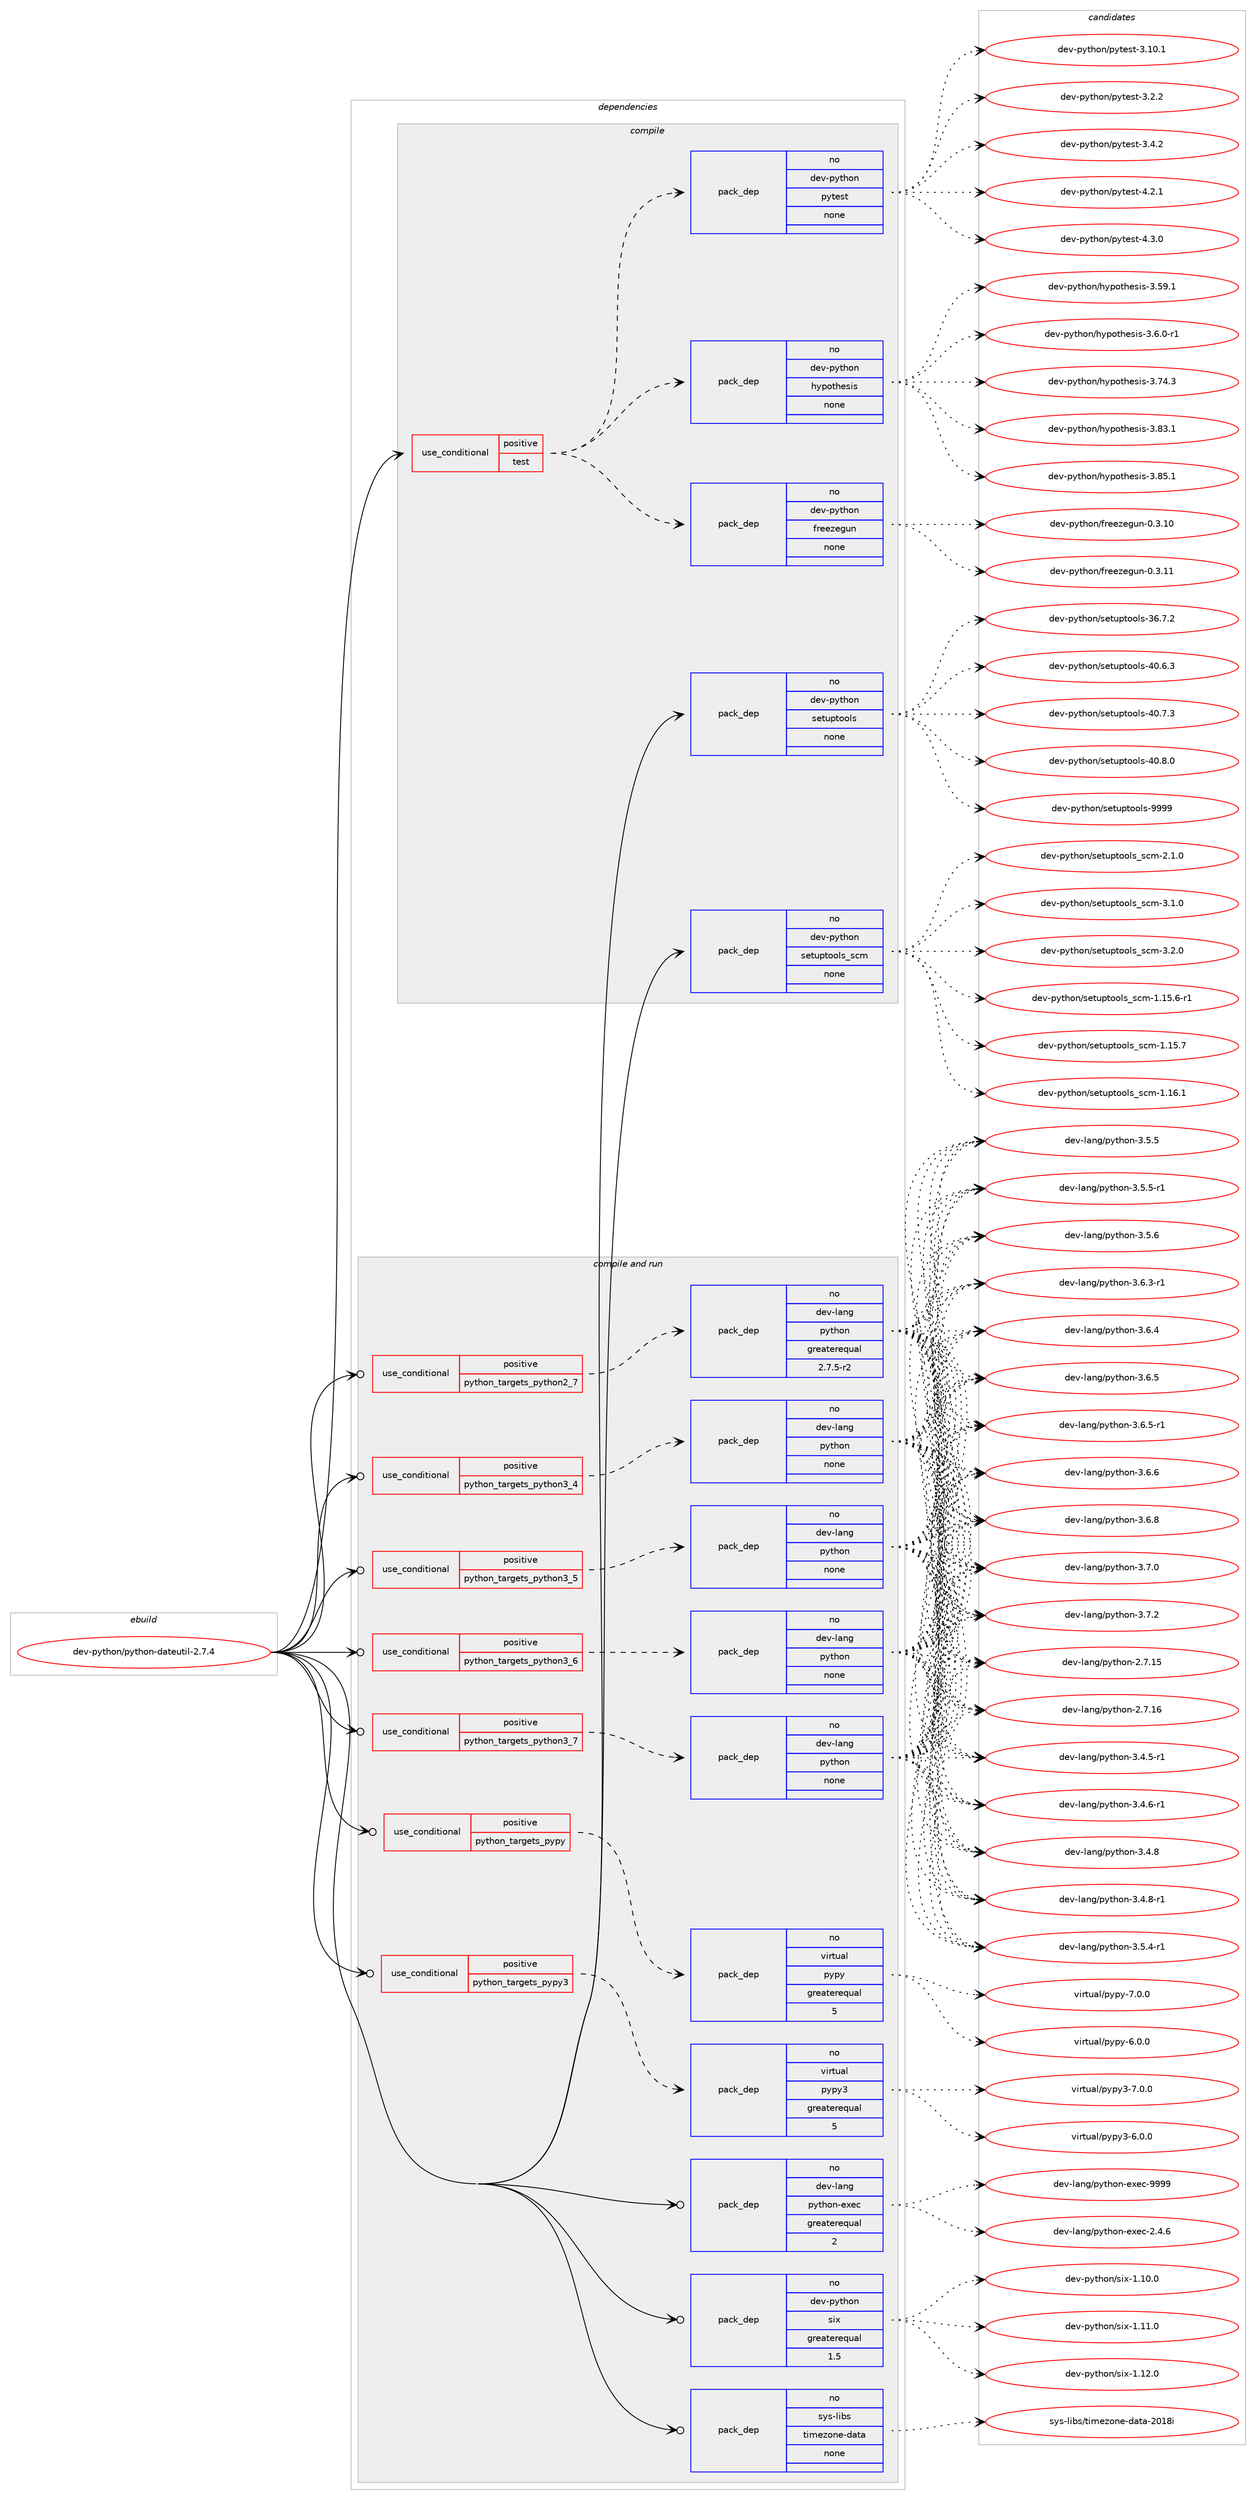 digraph prolog {

# *************
# Graph options
# *************

newrank=true;
concentrate=true;
compound=true;
graph [rankdir=LR,fontname=Helvetica,fontsize=10,ranksep=1.5];#, ranksep=2.5, nodesep=0.2];
edge  [arrowhead=vee];
node  [fontname=Helvetica,fontsize=10];

# **********
# The ebuild
# **********

subgraph cluster_leftcol {
color=gray;
rank=same;
label=<<i>ebuild</i>>;
id [label="dev-python/python-dateutil-2.7.4", color=red, width=4, href="../dev-python/python-dateutil-2.7.4.svg"];
}

# ****************
# The dependencies
# ****************

subgraph cluster_midcol {
color=gray;
label=<<i>dependencies</i>>;
subgraph cluster_compile {
fillcolor="#eeeeee";
style=filled;
label=<<i>compile</i>>;
subgraph cond382515 {
dependency1434517 [label=<<TABLE BORDER="0" CELLBORDER="1" CELLSPACING="0" CELLPADDING="4"><TR><TD ROWSPAN="3" CELLPADDING="10">use_conditional</TD></TR><TR><TD>positive</TD></TR><TR><TD>test</TD></TR></TABLE>>, shape=none, color=red];
subgraph pack1028649 {
dependency1434518 [label=<<TABLE BORDER="0" CELLBORDER="1" CELLSPACING="0" CELLPADDING="4" WIDTH="220"><TR><TD ROWSPAN="6" CELLPADDING="30">pack_dep</TD></TR><TR><TD WIDTH="110">no</TD></TR><TR><TD>dev-python</TD></TR><TR><TD>pytest</TD></TR><TR><TD>none</TD></TR><TR><TD></TD></TR></TABLE>>, shape=none, color=blue];
}
dependency1434517:e -> dependency1434518:w [weight=20,style="dashed",arrowhead="vee"];
subgraph pack1028650 {
dependency1434519 [label=<<TABLE BORDER="0" CELLBORDER="1" CELLSPACING="0" CELLPADDING="4" WIDTH="220"><TR><TD ROWSPAN="6" CELLPADDING="30">pack_dep</TD></TR><TR><TD WIDTH="110">no</TD></TR><TR><TD>dev-python</TD></TR><TR><TD>freezegun</TD></TR><TR><TD>none</TD></TR><TR><TD></TD></TR></TABLE>>, shape=none, color=blue];
}
dependency1434517:e -> dependency1434519:w [weight=20,style="dashed",arrowhead="vee"];
subgraph pack1028651 {
dependency1434520 [label=<<TABLE BORDER="0" CELLBORDER="1" CELLSPACING="0" CELLPADDING="4" WIDTH="220"><TR><TD ROWSPAN="6" CELLPADDING="30">pack_dep</TD></TR><TR><TD WIDTH="110">no</TD></TR><TR><TD>dev-python</TD></TR><TR><TD>hypothesis</TD></TR><TR><TD>none</TD></TR><TR><TD></TD></TR></TABLE>>, shape=none, color=blue];
}
dependency1434517:e -> dependency1434520:w [weight=20,style="dashed",arrowhead="vee"];
}
id:e -> dependency1434517:w [weight=20,style="solid",arrowhead="vee"];
subgraph pack1028652 {
dependency1434521 [label=<<TABLE BORDER="0" CELLBORDER="1" CELLSPACING="0" CELLPADDING="4" WIDTH="220"><TR><TD ROWSPAN="6" CELLPADDING="30">pack_dep</TD></TR><TR><TD WIDTH="110">no</TD></TR><TR><TD>dev-python</TD></TR><TR><TD>setuptools</TD></TR><TR><TD>none</TD></TR><TR><TD></TD></TR></TABLE>>, shape=none, color=blue];
}
id:e -> dependency1434521:w [weight=20,style="solid",arrowhead="vee"];
subgraph pack1028653 {
dependency1434522 [label=<<TABLE BORDER="0" CELLBORDER="1" CELLSPACING="0" CELLPADDING="4" WIDTH="220"><TR><TD ROWSPAN="6" CELLPADDING="30">pack_dep</TD></TR><TR><TD WIDTH="110">no</TD></TR><TR><TD>dev-python</TD></TR><TR><TD>setuptools_scm</TD></TR><TR><TD>none</TD></TR><TR><TD></TD></TR></TABLE>>, shape=none, color=blue];
}
id:e -> dependency1434522:w [weight=20,style="solid",arrowhead="vee"];
}
subgraph cluster_compileandrun {
fillcolor="#eeeeee";
style=filled;
label=<<i>compile and run</i>>;
subgraph cond382516 {
dependency1434523 [label=<<TABLE BORDER="0" CELLBORDER="1" CELLSPACING="0" CELLPADDING="4"><TR><TD ROWSPAN="3" CELLPADDING="10">use_conditional</TD></TR><TR><TD>positive</TD></TR><TR><TD>python_targets_pypy</TD></TR></TABLE>>, shape=none, color=red];
subgraph pack1028654 {
dependency1434524 [label=<<TABLE BORDER="0" CELLBORDER="1" CELLSPACING="0" CELLPADDING="4" WIDTH="220"><TR><TD ROWSPAN="6" CELLPADDING="30">pack_dep</TD></TR><TR><TD WIDTH="110">no</TD></TR><TR><TD>virtual</TD></TR><TR><TD>pypy</TD></TR><TR><TD>greaterequal</TD></TR><TR><TD>5</TD></TR></TABLE>>, shape=none, color=blue];
}
dependency1434523:e -> dependency1434524:w [weight=20,style="dashed",arrowhead="vee"];
}
id:e -> dependency1434523:w [weight=20,style="solid",arrowhead="odotvee"];
subgraph cond382517 {
dependency1434525 [label=<<TABLE BORDER="0" CELLBORDER="1" CELLSPACING="0" CELLPADDING="4"><TR><TD ROWSPAN="3" CELLPADDING="10">use_conditional</TD></TR><TR><TD>positive</TD></TR><TR><TD>python_targets_pypy3</TD></TR></TABLE>>, shape=none, color=red];
subgraph pack1028655 {
dependency1434526 [label=<<TABLE BORDER="0" CELLBORDER="1" CELLSPACING="0" CELLPADDING="4" WIDTH="220"><TR><TD ROWSPAN="6" CELLPADDING="30">pack_dep</TD></TR><TR><TD WIDTH="110">no</TD></TR><TR><TD>virtual</TD></TR><TR><TD>pypy3</TD></TR><TR><TD>greaterequal</TD></TR><TR><TD>5</TD></TR></TABLE>>, shape=none, color=blue];
}
dependency1434525:e -> dependency1434526:w [weight=20,style="dashed",arrowhead="vee"];
}
id:e -> dependency1434525:w [weight=20,style="solid",arrowhead="odotvee"];
subgraph cond382518 {
dependency1434527 [label=<<TABLE BORDER="0" CELLBORDER="1" CELLSPACING="0" CELLPADDING="4"><TR><TD ROWSPAN="3" CELLPADDING="10">use_conditional</TD></TR><TR><TD>positive</TD></TR><TR><TD>python_targets_python2_7</TD></TR></TABLE>>, shape=none, color=red];
subgraph pack1028656 {
dependency1434528 [label=<<TABLE BORDER="0" CELLBORDER="1" CELLSPACING="0" CELLPADDING="4" WIDTH="220"><TR><TD ROWSPAN="6" CELLPADDING="30">pack_dep</TD></TR><TR><TD WIDTH="110">no</TD></TR><TR><TD>dev-lang</TD></TR><TR><TD>python</TD></TR><TR><TD>greaterequal</TD></TR><TR><TD>2.7.5-r2</TD></TR></TABLE>>, shape=none, color=blue];
}
dependency1434527:e -> dependency1434528:w [weight=20,style="dashed",arrowhead="vee"];
}
id:e -> dependency1434527:w [weight=20,style="solid",arrowhead="odotvee"];
subgraph cond382519 {
dependency1434529 [label=<<TABLE BORDER="0" CELLBORDER="1" CELLSPACING="0" CELLPADDING="4"><TR><TD ROWSPAN="3" CELLPADDING="10">use_conditional</TD></TR><TR><TD>positive</TD></TR><TR><TD>python_targets_python3_4</TD></TR></TABLE>>, shape=none, color=red];
subgraph pack1028657 {
dependency1434530 [label=<<TABLE BORDER="0" CELLBORDER="1" CELLSPACING="0" CELLPADDING="4" WIDTH="220"><TR><TD ROWSPAN="6" CELLPADDING="30">pack_dep</TD></TR><TR><TD WIDTH="110">no</TD></TR><TR><TD>dev-lang</TD></TR><TR><TD>python</TD></TR><TR><TD>none</TD></TR><TR><TD></TD></TR></TABLE>>, shape=none, color=blue];
}
dependency1434529:e -> dependency1434530:w [weight=20,style="dashed",arrowhead="vee"];
}
id:e -> dependency1434529:w [weight=20,style="solid",arrowhead="odotvee"];
subgraph cond382520 {
dependency1434531 [label=<<TABLE BORDER="0" CELLBORDER="1" CELLSPACING="0" CELLPADDING="4"><TR><TD ROWSPAN="3" CELLPADDING="10">use_conditional</TD></TR><TR><TD>positive</TD></TR><TR><TD>python_targets_python3_5</TD></TR></TABLE>>, shape=none, color=red];
subgraph pack1028658 {
dependency1434532 [label=<<TABLE BORDER="0" CELLBORDER="1" CELLSPACING="0" CELLPADDING="4" WIDTH="220"><TR><TD ROWSPAN="6" CELLPADDING="30">pack_dep</TD></TR><TR><TD WIDTH="110">no</TD></TR><TR><TD>dev-lang</TD></TR><TR><TD>python</TD></TR><TR><TD>none</TD></TR><TR><TD></TD></TR></TABLE>>, shape=none, color=blue];
}
dependency1434531:e -> dependency1434532:w [weight=20,style="dashed",arrowhead="vee"];
}
id:e -> dependency1434531:w [weight=20,style="solid",arrowhead="odotvee"];
subgraph cond382521 {
dependency1434533 [label=<<TABLE BORDER="0" CELLBORDER="1" CELLSPACING="0" CELLPADDING="4"><TR><TD ROWSPAN="3" CELLPADDING="10">use_conditional</TD></TR><TR><TD>positive</TD></TR><TR><TD>python_targets_python3_6</TD></TR></TABLE>>, shape=none, color=red];
subgraph pack1028659 {
dependency1434534 [label=<<TABLE BORDER="0" CELLBORDER="1" CELLSPACING="0" CELLPADDING="4" WIDTH="220"><TR><TD ROWSPAN="6" CELLPADDING="30">pack_dep</TD></TR><TR><TD WIDTH="110">no</TD></TR><TR><TD>dev-lang</TD></TR><TR><TD>python</TD></TR><TR><TD>none</TD></TR><TR><TD></TD></TR></TABLE>>, shape=none, color=blue];
}
dependency1434533:e -> dependency1434534:w [weight=20,style="dashed",arrowhead="vee"];
}
id:e -> dependency1434533:w [weight=20,style="solid",arrowhead="odotvee"];
subgraph cond382522 {
dependency1434535 [label=<<TABLE BORDER="0" CELLBORDER="1" CELLSPACING="0" CELLPADDING="4"><TR><TD ROWSPAN="3" CELLPADDING="10">use_conditional</TD></TR><TR><TD>positive</TD></TR><TR><TD>python_targets_python3_7</TD></TR></TABLE>>, shape=none, color=red];
subgraph pack1028660 {
dependency1434536 [label=<<TABLE BORDER="0" CELLBORDER="1" CELLSPACING="0" CELLPADDING="4" WIDTH="220"><TR><TD ROWSPAN="6" CELLPADDING="30">pack_dep</TD></TR><TR><TD WIDTH="110">no</TD></TR><TR><TD>dev-lang</TD></TR><TR><TD>python</TD></TR><TR><TD>none</TD></TR><TR><TD></TD></TR></TABLE>>, shape=none, color=blue];
}
dependency1434535:e -> dependency1434536:w [weight=20,style="dashed",arrowhead="vee"];
}
id:e -> dependency1434535:w [weight=20,style="solid",arrowhead="odotvee"];
subgraph pack1028661 {
dependency1434537 [label=<<TABLE BORDER="0" CELLBORDER="1" CELLSPACING="0" CELLPADDING="4" WIDTH="220"><TR><TD ROWSPAN="6" CELLPADDING="30">pack_dep</TD></TR><TR><TD WIDTH="110">no</TD></TR><TR><TD>dev-lang</TD></TR><TR><TD>python-exec</TD></TR><TR><TD>greaterequal</TD></TR><TR><TD>2</TD></TR></TABLE>>, shape=none, color=blue];
}
id:e -> dependency1434537:w [weight=20,style="solid",arrowhead="odotvee"];
subgraph pack1028662 {
dependency1434538 [label=<<TABLE BORDER="0" CELLBORDER="1" CELLSPACING="0" CELLPADDING="4" WIDTH="220"><TR><TD ROWSPAN="6" CELLPADDING="30">pack_dep</TD></TR><TR><TD WIDTH="110">no</TD></TR><TR><TD>dev-python</TD></TR><TR><TD>six</TD></TR><TR><TD>greaterequal</TD></TR><TR><TD>1.5</TD></TR></TABLE>>, shape=none, color=blue];
}
id:e -> dependency1434538:w [weight=20,style="solid",arrowhead="odotvee"];
subgraph pack1028663 {
dependency1434539 [label=<<TABLE BORDER="0" CELLBORDER="1" CELLSPACING="0" CELLPADDING="4" WIDTH="220"><TR><TD ROWSPAN="6" CELLPADDING="30">pack_dep</TD></TR><TR><TD WIDTH="110">no</TD></TR><TR><TD>sys-libs</TD></TR><TR><TD>timezone-data</TD></TR><TR><TD>none</TD></TR><TR><TD></TD></TR></TABLE>>, shape=none, color=blue];
}
id:e -> dependency1434539:w [weight=20,style="solid",arrowhead="odotvee"];
}
subgraph cluster_run {
fillcolor="#eeeeee";
style=filled;
label=<<i>run</i>>;
}
}

# **************
# The candidates
# **************

subgraph cluster_choices {
rank=same;
color=gray;
label=<<i>candidates</i>>;

subgraph choice1028649 {
color=black;
nodesep=1;
choice100101118451121211161041111104711212111610111511645514649484649 [label="dev-python/pytest-3.10.1", color=red, width=4,href="../dev-python/pytest-3.10.1.svg"];
choice1001011184511212111610411111047112121116101115116455146504650 [label="dev-python/pytest-3.2.2", color=red, width=4,href="../dev-python/pytest-3.2.2.svg"];
choice1001011184511212111610411111047112121116101115116455146524650 [label="dev-python/pytest-3.4.2", color=red, width=4,href="../dev-python/pytest-3.4.2.svg"];
choice1001011184511212111610411111047112121116101115116455246504649 [label="dev-python/pytest-4.2.1", color=red, width=4,href="../dev-python/pytest-4.2.1.svg"];
choice1001011184511212111610411111047112121116101115116455246514648 [label="dev-python/pytest-4.3.0", color=red, width=4,href="../dev-python/pytest-4.3.0.svg"];
dependency1434518:e -> choice100101118451121211161041111104711212111610111511645514649484649:w [style=dotted,weight="100"];
dependency1434518:e -> choice1001011184511212111610411111047112121116101115116455146504650:w [style=dotted,weight="100"];
dependency1434518:e -> choice1001011184511212111610411111047112121116101115116455146524650:w [style=dotted,weight="100"];
dependency1434518:e -> choice1001011184511212111610411111047112121116101115116455246504649:w [style=dotted,weight="100"];
dependency1434518:e -> choice1001011184511212111610411111047112121116101115116455246514648:w [style=dotted,weight="100"];
}
subgraph choice1028650 {
color=black;
nodesep=1;
choice100101118451121211161041111104710211410110112210110311711045484651464948 [label="dev-python/freezegun-0.3.10", color=red, width=4,href="../dev-python/freezegun-0.3.10.svg"];
choice100101118451121211161041111104710211410110112210110311711045484651464949 [label="dev-python/freezegun-0.3.11", color=red, width=4,href="../dev-python/freezegun-0.3.11.svg"];
dependency1434519:e -> choice100101118451121211161041111104710211410110112210110311711045484651464948:w [style=dotted,weight="100"];
dependency1434519:e -> choice100101118451121211161041111104710211410110112210110311711045484651464949:w [style=dotted,weight="100"];
}
subgraph choice1028651 {
color=black;
nodesep=1;
choice100101118451121211161041111104710412111211111610410111510511545514653574649 [label="dev-python/hypothesis-3.59.1", color=red, width=4,href="../dev-python/hypothesis-3.59.1.svg"];
choice10010111845112121116104111110471041211121111161041011151051154551465446484511449 [label="dev-python/hypothesis-3.6.0-r1", color=red, width=4,href="../dev-python/hypothesis-3.6.0-r1.svg"];
choice100101118451121211161041111104710412111211111610410111510511545514655524651 [label="dev-python/hypothesis-3.74.3", color=red, width=4,href="../dev-python/hypothesis-3.74.3.svg"];
choice100101118451121211161041111104710412111211111610410111510511545514656514649 [label="dev-python/hypothesis-3.83.1", color=red, width=4,href="../dev-python/hypothesis-3.83.1.svg"];
choice100101118451121211161041111104710412111211111610410111510511545514656534649 [label="dev-python/hypothesis-3.85.1", color=red, width=4,href="../dev-python/hypothesis-3.85.1.svg"];
dependency1434520:e -> choice100101118451121211161041111104710412111211111610410111510511545514653574649:w [style=dotted,weight="100"];
dependency1434520:e -> choice10010111845112121116104111110471041211121111161041011151051154551465446484511449:w [style=dotted,weight="100"];
dependency1434520:e -> choice100101118451121211161041111104710412111211111610410111510511545514655524651:w [style=dotted,weight="100"];
dependency1434520:e -> choice100101118451121211161041111104710412111211111610410111510511545514656514649:w [style=dotted,weight="100"];
dependency1434520:e -> choice100101118451121211161041111104710412111211111610410111510511545514656534649:w [style=dotted,weight="100"];
}
subgraph choice1028652 {
color=black;
nodesep=1;
choice100101118451121211161041111104711510111611711211611111110811545515446554650 [label="dev-python/setuptools-36.7.2", color=red, width=4,href="../dev-python/setuptools-36.7.2.svg"];
choice100101118451121211161041111104711510111611711211611111110811545524846544651 [label="dev-python/setuptools-40.6.3", color=red, width=4,href="../dev-python/setuptools-40.6.3.svg"];
choice100101118451121211161041111104711510111611711211611111110811545524846554651 [label="dev-python/setuptools-40.7.3", color=red, width=4,href="../dev-python/setuptools-40.7.3.svg"];
choice100101118451121211161041111104711510111611711211611111110811545524846564648 [label="dev-python/setuptools-40.8.0", color=red, width=4,href="../dev-python/setuptools-40.8.0.svg"];
choice10010111845112121116104111110471151011161171121161111111081154557575757 [label="dev-python/setuptools-9999", color=red, width=4,href="../dev-python/setuptools-9999.svg"];
dependency1434521:e -> choice100101118451121211161041111104711510111611711211611111110811545515446554650:w [style=dotted,weight="100"];
dependency1434521:e -> choice100101118451121211161041111104711510111611711211611111110811545524846544651:w [style=dotted,weight="100"];
dependency1434521:e -> choice100101118451121211161041111104711510111611711211611111110811545524846554651:w [style=dotted,weight="100"];
dependency1434521:e -> choice100101118451121211161041111104711510111611711211611111110811545524846564648:w [style=dotted,weight="100"];
dependency1434521:e -> choice10010111845112121116104111110471151011161171121161111111081154557575757:w [style=dotted,weight="100"];
}
subgraph choice1028653 {
color=black;
nodesep=1;
choice10010111845112121116104111110471151011161171121161111111081159511599109454946495346544511449 [label="dev-python/setuptools_scm-1.15.6-r1", color=red, width=4,href="../dev-python/setuptools_scm-1.15.6-r1.svg"];
choice1001011184511212111610411111047115101116117112116111111108115951159910945494649534655 [label="dev-python/setuptools_scm-1.15.7", color=red, width=4,href="../dev-python/setuptools_scm-1.15.7.svg"];
choice1001011184511212111610411111047115101116117112116111111108115951159910945494649544649 [label="dev-python/setuptools_scm-1.16.1", color=red, width=4,href="../dev-python/setuptools_scm-1.16.1.svg"];
choice10010111845112121116104111110471151011161171121161111111081159511599109455046494648 [label="dev-python/setuptools_scm-2.1.0", color=red, width=4,href="../dev-python/setuptools_scm-2.1.0.svg"];
choice10010111845112121116104111110471151011161171121161111111081159511599109455146494648 [label="dev-python/setuptools_scm-3.1.0", color=red, width=4,href="../dev-python/setuptools_scm-3.1.0.svg"];
choice10010111845112121116104111110471151011161171121161111111081159511599109455146504648 [label="dev-python/setuptools_scm-3.2.0", color=red, width=4,href="../dev-python/setuptools_scm-3.2.0.svg"];
dependency1434522:e -> choice10010111845112121116104111110471151011161171121161111111081159511599109454946495346544511449:w [style=dotted,weight="100"];
dependency1434522:e -> choice1001011184511212111610411111047115101116117112116111111108115951159910945494649534655:w [style=dotted,weight="100"];
dependency1434522:e -> choice1001011184511212111610411111047115101116117112116111111108115951159910945494649544649:w [style=dotted,weight="100"];
dependency1434522:e -> choice10010111845112121116104111110471151011161171121161111111081159511599109455046494648:w [style=dotted,weight="100"];
dependency1434522:e -> choice10010111845112121116104111110471151011161171121161111111081159511599109455146494648:w [style=dotted,weight="100"];
dependency1434522:e -> choice10010111845112121116104111110471151011161171121161111111081159511599109455146504648:w [style=dotted,weight="100"];
}
subgraph choice1028654 {
color=black;
nodesep=1;
choice1181051141161179710847112121112121455446484648 [label="virtual/pypy-6.0.0", color=red, width=4,href="../virtual/pypy-6.0.0.svg"];
choice1181051141161179710847112121112121455546484648 [label="virtual/pypy-7.0.0", color=red, width=4,href="../virtual/pypy-7.0.0.svg"];
dependency1434524:e -> choice1181051141161179710847112121112121455446484648:w [style=dotted,weight="100"];
dependency1434524:e -> choice1181051141161179710847112121112121455546484648:w [style=dotted,weight="100"];
}
subgraph choice1028655 {
color=black;
nodesep=1;
choice118105114116117971084711212111212151455446484648 [label="virtual/pypy3-6.0.0", color=red, width=4,href="../virtual/pypy3-6.0.0.svg"];
choice118105114116117971084711212111212151455546484648 [label="virtual/pypy3-7.0.0", color=red, width=4,href="../virtual/pypy3-7.0.0.svg"];
dependency1434526:e -> choice118105114116117971084711212111212151455446484648:w [style=dotted,weight="100"];
dependency1434526:e -> choice118105114116117971084711212111212151455546484648:w [style=dotted,weight="100"];
}
subgraph choice1028656 {
color=black;
nodesep=1;
choice10010111845108971101034711212111610411111045504655464953 [label="dev-lang/python-2.7.15", color=red, width=4,href="../dev-lang/python-2.7.15.svg"];
choice10010111845108971101034711212111610411111045504655464954 [label="dev-lang/python-2.7.16", color=red, width=4,href="../dev-lang/python-2.7.16.svg"];
choice1001011184510897110103471121211161041111104551465246534511449 [label="dev-lang/python-3.4.5-r1", color=red, width=4,href="../dev-lang/python-3.4.5-r1.svg"];
choice1001011184510897110103471121211161041111104551465246544511449 [label="dev-lang/python-3.4.6-r1", color=red, width=4,href="../dev-lang/python-3.4.6-r1.svg"];
choice100101118451089711010347112121116104111110455146524656 [label="dev-lang/python-3.4.8", color=red, width=4,href="../dev-lang/python-3.4.8.svg"];
choice1001011184510897110103471121211161041111104551465246564511449 [label="dev-lang/python-3.4.8-r1", color=red, width=4,href="../dev-lang/python-3.4.8-r1.svg"];
choice1001011184510897110103471121211161041111104551465346524511449 [label="dev-lang/python-3.5.4-r1", color=red, width=4,href="../dev-lang/python-3.5.4-r1.svg"];
choice100101118451089711010347112121116104111110455146534653 [label="dev-lang/python-3.5.5", color=red, width=4,href="../dev-lang/python-3.5.5.svg"];
choice1001011184510897110103471121211161041111104551465346534511449 [label="dev-lang/python-3.5.5-r1", color=red, width=4,href="../dev-lang/python-3.5.5-r1.svg"];
choice100101118451089711010347112121116104111110455146534654 [label="dev-lang/python-3.5.6", color=red, width=4,href="../dev-lang/python-3.5.6.svg"];
choice1001011184510897110103471121211161041111104551465446514511449 [label="dev-lang/python-3.6.3-r1", color=red, width=4,href="../dev-lang/python-3.6.3-r1.svg"];
choice100101118451089711010347112121116104111110455146544652 [label="dev-lang/python-3.6.4", color=red, width=4,href="../dev-lang/python-3.6.4.svg"];
choice100101118451089711010347112121116104111110455146544653 [label="dev-lang/python-3.6.5", color=red, width=4,href="../dev-lang/python-3.6.5.svg"];
choice1001011184510897110103471121211161041111104551465446534511449 [label="dev-lang/python-3.6.5-r1", color=red, width=4,href="../dev-lang/python-3.6.5-r1.svg"];
choice100101118451089711010347112121116104111110455146544654 [label="dev-lang/python-3.6.6", color=red, width=4,href="../dev-lang/python-3.6.6.svg"];
choice100101118451089711010347112121116104111110455146544656 [label="dev-lang/python-3.6.8", color=red, width=4,href="../dev-lang/python-3.6.8.svg"];
choice100101118451089711010347112121116104111110455146554648 [label="dev-lang/python-3.7.0", color=red, width=4,href="../dev-lang/python-3.7.0.svg"];
choice100101118451089711010347112121116104111110455146554650 [label="dev-lang/python-3.7.2", color=red, width=4,href="../dev-lang/python-3.7.2.svg"];
dependency1434528:e -> choice10010111845108971101034711212111610411111045504655464953:w [style=dotted,weight="100"];
dependency1434528:e -> choice10010111845108971101034711212111610411111045504655464954:w [style=dotted,weight="100"];
dependency1434528:e -> choice1001011184510897110103471121211161041111104551465246534511449:w [style=dotted,weight="100"];
dependency1434528:e -> choice1001011184510897110103471121211161041111104551465246544511449:w [style=dotted,weight="100"];
dependency1434528:e -> choice100101118451089711010347112121116104111110455146524656:w [style=dotted,weight="100"];
dependency1434528:e -> choice1001011184510897110103471121211161041111104551465246564511449:w [style=dotted,weight="100"];
dependency1434528:e -> choice1001011184510897110103471121211161041111104551465346524511449:w [style=dotted,weight="100"];
dependency1434528:e -> choice100101118451089711010347112121116104111110455146534653:w [style=dotted,weight="100"];
dependency1434528:e -> choice1001011184510897110103471121211161041111104551465346534511449:w [style=dotted,weight="100"];
dependency1434528:e -> choice100101118451089711010347112121116104111110455146534654:w [style=dotted,weight="100"];
dependency1434528:e -> choice1001011184510897110103471121211161041111104551465446514511449:w [style=dotted,weight="100"];
dependency1434528:e -> choice100101118451089711010347112121116104111110455146544652:w [style=dotted,weight="100"];
dependency1434528:e -> choice100101118451089711010347112121116104111110455146544653:w [style=dotted,weight="100"];
dependency1434528:e -> choice1001011184510897110103471121211161041111104551465446534511449:w [style=dotted,weight="100"];
dependency1434528:e -> choice100101118451089711010347112121116104111110455146544654:w [style=dotted,weight="100"];
dependency1434528:e -> choice100101118451089711010347112121116104111110455146544656:w [style=dotted,weight="100"];
dependency1434528:e -> choice100101118451089711010347112121116104111110455146554648:w [style=dotted,weight="100"];
dependency1434528:e -> choice100101118451089711010347112121116104111110455146554650:w [style=dotted,weight="100"];
}
subgraph choice1028657 {
color=black;
nodesep=1;
choice10010111845108971101034711212111610411111045504655464953 [label="dev-lang/python-2.7.15", color=red, width=4,href="../dev-lang/python-2.7.15.svg"];
choice10010111845108971101034711212111610411111045504655464954 [label="dev-lang/python-2.7.16", color=red, width=4,href="../dev-lang/python-2.7.16.svg"];
choice1001011184510897110103471121211161041111104551465246534511449 [label="dev-lang/python-3.4.5-r1", color=red, width=4,href="../dev-lang/python-3.4.5-r1.svg"];
choice1001011184510897110103471121211161041111104551465246544511449 [label="dev-lang/python-3.4.6-r1", color=red, width=4,href="../dev-lang/python-3.4.6-r1.svg"];
choice100101118451089711010347112121116104111110455146524656 [label="dev-lang/python-3.4.8", color=red, width=4,href="../dev-lang/python-3.4.8.svg"];
choice1001011184510897110103471121211161041111104551465246564511449 [label="dev-lang/python-3.4.8-r1", color=red, width=4,href="../dev-lang/python-3.4.8-r1.svg"];
choice1001011184510897110103471121211161041111104551465346524511449 [label="dev-lang/python-3.5.4-r1", color=red, width=4,href="../dev-lang/python-3.5.4-r1.svg"];
choice100101118451089711010347112121116104111110455146534653 [label="dev-lang/python-3.5.5", color=red, width=4,href="../dev-lang/python-3.5.5.svg"];
choice1001011184510897110103471121211161041111104551465346534511449 [label="dev-lang/python-3.5.5-r1", color=red, width=4,href="../dev-lang/python-3.5.5-r1.svg"];
choice100101118451089711010347112121116104111110455146534654 [label="dev-lang/python-3.5.6", color=red, width=4,href="../dev-lang/python-3.5.6.svg"];
choice1001011184510897110103471121211161041111104551465446514511449 [label="dev-lang/python-3.6.3-r1", color=red, width=4,href="../dev-lang/python-3.6.3-r1.svg"];
choice100101118451089711010347112121116104111110455146544652 [label="dev-lang/python-3.6.4", color=red, width=4,href="../dev-lang/python-3.6.4.svg"];
choice100101118451089711010347112121116104111110455146544653 [label="dev-lang/python-3.6.5", color=red, width=4,href="../dev-lang/python-3.6.5.svg"];
choice1001011184510897110103471121211161041111104551465446534511449 [label="dev-lang/python-3.6.5-r1", color=red, width=4,href="../dev-lang/python-3.6.5-r1.svg"];
choice100101118451089711010347112121116104111110455146544654 [label="dev-lang/python-3.6.6", color=red, width=4,href="../dev-lang/python-3.6.6.svg"];
choice100101118451089711010347112121116104111110455146544656 [label="dev-lang/python-3.6.8", color=red, width=4,href="../dev-lang/python-3.6.8.svg"];
choice100101118451089711010347112121116104111110455146554648 [label="dev-lang/python-3.7.0", color=red, width=4,href="../dev-lang/python-3.7.0.svg"];
choice100101118451089711010347112121116104111110455146554650 [label="dev-lang/python-3.7.2", color=red, width=4,href="../dev-lang/python-3.7.2.svg"];
dependency1434530:e -> choice10010111845108971101034711212111610411111045504655464953:w [style=dotted,weight="100"];
dependency1434530:e -> choice10010111845108971101034711212111610411111045504655464954:w [style=dotted,weight="100"];
dependency1434530:e -> choice1001011184510897110103471121211161041111104551465246534511449:w [style=dotted,weight="100"];
dependency1434530:e -> choice1001011184510897110103471121211161041111104551465246544511449:w [style=dotted,weight="100"];
dependency1434530:e -> choice100101118451089711010347112121116104111110455146524656:w [style=dotted,weight="100"];
dependency1434530:e -> choice1001011184510897110103471121211161041111104551465246564511449:w [style=dotted,weight="100"];
dependency1434530:e -> choice1001011184510897110103471121211161041111104551465346524511449:w [style=dotted,weight="100"];
dependency1434530:e -> choice100101118451089711010347112121116104111110455146534653:w [style=dotted,weight="100"];
dependency1434530:e -> choice1001011184510897110103471121211161041111104551465346534511449:w [style=dotted,weight="100"];
dependency1434530:e -> choice100101118451089711010347112121116104111110455146534654:w [style=dotted,weight="100"];
dependency1434530:e -> choice1001011184510897110103471121211161041111104551465446514511449:w [style=dotted,weight="100"];
dependency1434530:e -> choice100101118451089711010347112121116104111110455146544652:w [style=dotted,weight="100"];
dependency1434530:e -> choice100101118451089711010347112121116104111110455146544653:w [style=dotted,weight="100"];
dependency1434530:e -> choice1001011184510897110103471121211161041111104551465446534511449:w [style=dotted,weight="100"];
dependency1434530:e -> choice100101118451089711010347112121116104111110455146544654:w [style=dotted,weight="100"];
dependency1434530:e -> choice100101118451089711010347112121116104111110455146544656:w [style=dotted,weight="100"];
dependency1434530:e -> choice100101118451089711010347112121116104111110455146554648:w [style=dotted,weight="100"];
dependency1434530:e -> choice100101118451089711010347112121116104111110455146554650:w [style=dotted,weight="100"];
}
subgraph choice1028658 {
color=black;
nodesep=1;
choice10010111845108971101034711212111610411111045504655464953 [label="dev-lang/python-2.7.15", color=red, width=4,href="../dev-lang/python-2.7.15.svg"];
choice10010111845108971101034711212111610411111045504655464954 [label="dev-lang/python-2.7.16", color=red, width=4,href="../dev-lang/python-2.7.16.svg"];
choice1001011184510897110103471121211161041111104551465246534511449 [label="dev-lang/python-3.4.5-r1", color=red, width=4,href="../dev-lang/python-3.4.5-r1.svg"];
choice1001011184510897110103471121211161041111104551465246544511449 [label="dev-lang/python-3.4.6-r1", color=red, width=4,href="../dev-lang/python-3.4.6-r1.svg"];
choice100101118451089711010347112121116104111110455146524656 [label="dev-lang/python-3.4.8", color=red, width=4,href="../dev-lang/python-3.4.8.svg"];
choice1001011184510897110103471121211161041111104551465246564511449 [label="dev-lang/python-3.4.8-r1", color=red, width=4,href="../dev-lang/python-3.4.8-r1.svg"];
choice1001011184510897110103471121211161041111104551465346524511449 [label="dev-lang/python-3.5.4-r1", color=red, width=4,href="../dev-lang/python-3.5.4-r1.svg"];
choice100101118451089711010347112121116104111110455146534653 [label="dev-lang/python-3.5.5", color=red, width=4,href="../dev-lang/python-3.5.5.svg"];
choice1001011184510897110103471121211161041111104551465346534511449 [label="dev-lang/python-3.5.5-r1", color=red, width=4,href="../dev-lang/python-3.5.5-r1.svg"];
choice100101118451089711010347112121116104111110455146534654 [label="dev-lang/python-3.5.6", color=red, width=4,href="../dev-lang/python-3.5.6.svg"];
choice1001011184510897110103471121211161041111104551465446514511449 [label="dev-lang/python-3.6.3-r1", color=red, width=4,href="../dev-lang/python-3.6.3-r1.svg"];
choice100101118451089711010347112121116104111110455146544652 [label="dev-lang/python-3.6.4", color=red, width=4,href="../dev-lang/python-3.6.4.svg"];
choice100101118451089711010347112121116104111110455146544653 [label="dev-lang/python-3.6.5", color=red, width=4,href="../dev-lang/python-3.6.5.svg"];
choice1001011184510897110103471121211161041111104551465446534511449 [label="dev-lang/python-3.6.5-r1", color=red, width=4,href="../dev-lang/python-3.6.5-r1.svg"];
choice100101118451089711010347112121116104111110455146544654 [label="dev-lang/python-3.6.6", color=red, width=4,href="../dev-lang/python-3.6.6.svg"];
choice100101118451089711010347112121116104111110455146544656 [label="dev-lang/python-3.6.8", color=red, width=4,href="../dev-lang/python-3.6.8.svg"];
choice100101118451089711010347112121116104111110455146554648 [label="dev-lang/python-3.7.0", color=red, width=4,href="../dev-lang/python-3.7.0.svg"];
choice100101118451089711010347112121116104111110455146554650 [label="dev-lang/python-3.7.2", color=red, width=4,href="../dev-lang/python-3.7.2.svg"];
dependency1434532:e -> choice10010111845108971101034711212111610411111045504655464953:w [style=dotted,weight="100"];
dependency1434532:e -> choice10010111845108971101034711212111610411111045504655464954:w [style=dotted,weight="100"];
dependency1434532:e -> choice1001011184510897110103471121211161041111104551465246534511449:w [style=dotted,weight="100"];
dependency1434532:e -> choice1001011184510897110103471121211161041111104551465246544511449:w [style=dotted,weight="100"];
dependency1434532:e -> choice100101118451089711010347112121116104111110455146524656:w [style=dotted,weight="100"];
dependency1434532:e -> choice1001011184510897110103471121211161041111104551465246564511449:w [style=dotted,weight="100"];
dependency1434532:e -> choice1001011184510897110103471121211161041111104551465346524511449:w [style=dotted,weight="100"];
dependency1434532:e -> choice100101118451089711010347112121116104111110455146534653:w [style=dotted,weight="100"];
dependency1434532:e -> choice1001011184510897110103471121211161041111104551465346534511449:w [style=dotted,weight="100"];
dependency1434532:e -> choice100101118451089711010347112121116104111110455146534654:w [style=dotted,weight="100"];
dependency1434532:e -> choice1001011184510897110103471121211161041111104551465446514511449:w [style=dotted,weight="100"];
dependency1434532:e -> choice100101118451089711010347112121116104111110455146544652:w [style=dotted,weight="100"];
dependency1434532:e -> choice100101118451089711010347112121116104111110455146544653:w [style=dotted,weight="100"];
dependency1434532:e -> choice1001011184510897110103471121211161041111104551465446534511449:w [style=dotted,weight="100"];
dependency1434532:e -> choice100101118451089711010347112121116104111110455146544654:w [style=dotted,weight="100"];
dependency1434532:e -> choice100101118451089711010347112121116104111110455146544656:w [style=dotted,weight="100"];
dependency1434532:e -> choice100101118451089711010347112121116104111110455146554648:w [style=dotted,weight="100"];
dependency1434532:e -> choice100101118451089711010347112121116104111110455146554650:w [style=dotted,weight="100"];
}
subgraph choice1028659 {
color=black;
nodesep=1;
choice10010111845108971101034711212111610411111045504655464953 [label="dev-lang/python-2.7.15", color=red, width=4,href="../dev-lang/python-2.7.15.svg"];
choice10010111845108971101034711212111610411111045504655464954 [label="dev-lang/python-2.7.16", color=red, width=4,href="../dev-lang/python-2.7.16.svg"];
choice1001011184510897110103471121211161041111104551465246534511449 [label="dev-lang/python-3.4.5-r1", color=red, width=4,href="../dev-lang/python-3.4.5-r1.svg"];
choice1001011184510897110103471121211161041111104551465246544511449 [label="dev-lang/python-3.4.6-r1", color=red, width=4,href="../dev-lang/python-3.4.6-r1.svg"];
choice100101118451089711010347112121116104111110455146524656 [label="dev-lang/python-3.4.8", color=red, width=4,href="../dev-lang/python-3.4.8.svg"];
choice1001011184510897110103471121211161041111104551465246564511449 [label="dev-lang/python-3.4.8-r1", color=red, width=4,href="../dev-lang/python-3.4.8-r1.svg"];
choice1001011184510897110103471121211161041111104551465346524511449 [label="dev-lang/python-3.5.4-r1", color=red, width=4,href="../dev-lang/python-3.5.4-r1.svg"];
choice100101118451089711010347112121116104111110455146534653 [label="dev-lang/python-3.5.5", color=red, width=4,href="../dev-lang/python-3.5.5.svg"];
choice1001011184510897110103471121211161041111104551465346534511449 [label="dev-lang/python-3.5.5-r1", color=red, width=4,href="../dev-lang/python-3.5.5-r1.svg"];
choice100101118451089711010347112121116104111110455146534654 [label="dev-lang/python-3.5.6", color=red, width=4,href="../dev-lang/python-3.5.6.svg"];
choice1001011184510897110103471121211161041111104551465446514511449 [label="dev-lang/python-3.6.3-r1", color=red, width=4,href="../dev-lang/python-3.6.3-r1.svg"];
choice100101118451089711010347112121116104111110455146544652 [label="dev-lang/python-3.6.4", color=red, width=4,href="../dev-lang/python-3.6.4.svg"];
choice100101118451089711010347112121116104111110455146544653 [label="dev-lang/python-3.6.5", color=red, width=4,href="../dev-lang/python-3.6.5.svg"];
choice1001011184510897110103471121211161041111104551465446534511449 [label="dev-lang/python-3.6.5-r1", color=red, width=4,href="../dev-lang/python-3.6.5-r1.svg"];
choice100101118451089711010347112121116104111110455146544654 [label="dev-lang/python-3.6.6", color=red, width=4,href="../dev-lang/python-3.6.6.svg"];
choice100101118451089711010347112121116104111110455146544656 [label="dev-lang/python-3.6.8", color=red, width=4,href="../dev-lang/python-3.6.8.svg"];
choice100101118451089711010347112121116104111110455146554648 [label="dev-lang/python-3.7.0", color=red, width=4,href="../dev-lang/python-3.7.0.svg"];
choice100101118451089711010347112121116104111110455146554650 [label="dev-lang/python-3.7.2", color=red, width=4,href="../dev-lang/python-3.7.2.svg"];
dependency1434534:e -> choice10010111845108971101034711212111610411111045504655464953:w [style=dotted,weight="100"];
dependency1434534:e -> choice10010111845108971101034711212111610411111045504655464954:w [style=dotted,weight="100"];
dependency1434534:e -> choice1001011184510897110103471121211161041111104551465246534511449:w [style=dotted,weight="100"];
dependency1434534:e -> choice1001011184510897110103471121211161041111104551465246544511449:w [style=dotted,weight="100"];
dependency1434534:e -> choice100101118451089711010347112121116104111110455146524656:w [style=dotted,weight="100"];
dependency1434534:e -> choice1001011184510897110103471121211161041111104551465246564511449:w [style=dotted,weight="100"];
dependency1434534:e -> choice1001011184510897110103471121211161041111104551465346524511449:w [style=dotted,weight="100"];
dependency1434534:e -> choice100101118451089711010347112121116104111110455146534653:w [style=dotted,weight="100"];
dependency1434534:e -> choice1001011184510897110103471121211161041111104551465346534511449:w [style=dotted,weight="100"];
dependency1434534:e -> choice100101118451089711010347112121116104111110455146534654:w [style=dotted,weight="100"];
dependency1434534:e -> choice1001011184510897110103471121211161041111104551465446514511449:w [style=dotted,weight="100"];
dependency1434534:e -> choice100101118451089711010347112121116104111110455146544652:w [style=dotted,weight="100"];
dependency1434534:e -> choice100101118451089711010347112121116104111110455146544653:w [style=dotted,weight="100"];
dependency1434534:e -> choice1001011184510897110103471121211161041111104551465446534511449:w [style=dotted,weight="100"];
dependency1434534:e -> choice100101118451089711010347112121116104111110455146544654:w [style=dotted,weight="100"];
dependency1434534:e -> choice100101118451089711010347112121116104111110455146544656:w [style=dotted,weight="100"];
dependency1434534:e -> choice100101118451089711010347112121116104111110455146554648:w [style=dotted,weight="100"];
dependency1434534:e -> choice100101118451089711010347112121116104111110455146554650:w [style=dotted,weight="100"];
}
subgraph choice1028660 {
color=black;
nodesep=1;
choice10010111845108971101034711212111610411111045504655464953 [label="dev-lang/python-2.7.15", color=red, width=4,href="../dev-lang/python-2.7.15.svg"];
choice10010111845108971101034711212111610411111045504655464954 [label="dev-lang/python-2.7.16", color=red, width=4,href="../dev-lang/python-2.7.16.svg"];
choice1001011184510897110103471121211161041111104551465246534511449 [label="dev-lang/python-3.4.5-r1", color=red, width=4,href="../dev-lang/python-3.4.5-r1.svg"];
choice1001011184510897110103471121211161041111104551465246544511449 [label="dev-lang/python-3.4.6-r1", color=red, width=4,href="../dev-lang/python-3.4.6-r1.svg"];
choice100101118451089711010347112121116104111110455146524656 [label="dev-lang/python-3.4.8", color=red, width=4,href="../dev-lang/python-3.4.8.svg"];
choice1001011184510897110103471121211161041111104551465246564511449 [label="dev-lang/python-3.4.8-r1", color=red, width=4,href="../dev-lang/python-3.4.8-r1.svg"];
choice1001011184510897110103471121211161041111104551465346524511449 [label="dev-lang/python-3.5.4-r1", color=red, width=4,href="../dev-lang/python-3.5.4-r1.svg"];
choice100101118451089711010347112121116104111110455146534653 [label="dev-lang/python-3.5.5", color=red, width=4,href="../dev-lang/python-3.5.5.svg"];
choice1001011184510897110103471121211161041111104551465346534511449 [label="dev-lang/python-3.5.5-r1", color=red, width=4,href="../dev-lang/python-3.5.5-r1.svg"];
choice100101118451089711010347112121116104111110455146534654 [label="dev-lang/python-3.5.6", color=red, width=4,href="../dev-lang/python-3.5.6.svg"];
choice1001011184510897110103471121211161041111104551465446514511449 [label="dev-lang/python-3.6.3-r1", color=red, width=4,href="../dev-lang/python-3.6.3-r1.svg"];
choice100101118451089711010347112121116104111110455146544652 [label="dev-lang/python-3.6.4", color=red, width=4,href="../dev-lang/python-3.6.4.svg"];
choice100101118451089711010347112121116104111110455146544653 [label="dev-lang/python-3.6.5", color=red, width=4,href="../dev-lang/python-3.6.5.svg"];
choice1001011184510897110103471121211161041111104551465446534511449 [label="dev-lang/python-3.6.5-r1", color=red, width=4,href="../dev-lang/python-3.6.5-r1.svg"];
choice100101118451089711010347112121116104111110455146544654 [label="dev-lang/python-3.6.6", color=red, width=4,href="../dev-lang/python-3.6.6.svg"];
choice100101118451089711010347112121116104111110455146544656 [label="dev-lang/python-3.6.8", color=red, width=4,href="../dev-lang/python-3.6.8.svg"];
choice100101118451089711010347112121116104111110455146554648 [label="dev-lang/python-3.7.0", color=red, width=4,href="../dev-lang/python-3.7.0.svg"];
choice100101118451089711010347112121116104111110455146554650 [label="dev-lang/python-3.7.2", color=red, width=4,href="../dev-lang/python-3.7.2.svg"];
dependency1434536:e -> choice10010111845108971101034711212111610411111045504655464953:w [style=dotted,weight="100"];
dependency1434536:e -> choice10010111845108971101034711212111610411111045504655464954:w [style=dotted,weight="100"];
dependency1434536:e -> choice1001011184510897110103471121211161041111104551465246534511449:w [style=dotted,weight="100"];
dependency1434536:e -> choice1001011184510897110103471121211161041111104551465246544511449:w [style=dotted,weight="100"];
dependency1434536:e -> choice100101118451089711010347112121116104111110455146524656:w [style=dotted,weight="100"];
dependency1434536:e -> choice1001011184510897110103471121211161041111104551465246564511449:w [style=dotted,weight="100"];
dependency1434536:e -> choice1001011184510897110103471121211161041111104551465346524511449:w [style=dotted,weight="100"];
dependency1434536:e -> choice100101118451089711010347112121116104111110455146534653:w [style=dotted,weight="100"];
dependency1434536:e -> choice1001011184510897110103471121211161041111104551465346534511449:w [style=dotted,weight="100"];
dependency1434536:e -> choice100101118451089711010347112121116104111110455146534654:w [style=dotted,weight="100"];
dependency1434536:e -> choice1001011184510897110103471121211161041111104551465446514511449:w [style=dotted,weight="100"];
dependency1434536:e -> choice100101118451089711010347112121116104111110455146544652:w [style=dotted,weight="100"];
dependency1434536:e -> choice100101118451089711010347112121116104111110455146544653:w [style=dotted,weight="100"];
dependency1434536:e -> choice1001011184510897110103471121211161041111104551465446534511449:w [style=dotted,weight="100"];
dependency1434536:e -> choice100101118451089711010347112121116104111110455146544654:w [style=dotted,weight="100"];
dependency1434536:e -> choice100101118451089711010347112121116104111110455146544656:w [style=dotted,weight="100"];
dependency1434536:e -> choice100101118451089711010347112121116104111110455146554648:w [style=dotted,weight="100"];
dependency1434536:e -> choice100101118451089711010347112121116104111110455146554650:w [style=dotted,weight="100"];
}
subgraph choice1028661 {
color=black;
nodesep=1;
choice1001011184510897110103471121211161041111104510112010199455046524654 [label="dev-lang/python-exec-2.4.6", color=red, width=4,href="../dev-lang/python-exec-2.4.6.svg"];
choice10010111845108971101034711212111610411111045101120101994557575757 [label="dev-lang/python-exec-9999", color=red, width=4,href="../dev-lang/python-exec-9999.svg"];
dependency1434537:e -> choice1001011184510897110103471121211161041111104510112010199455046524654:w [style=dotted,weight="100"];
dependency1434537:e -> choice10010111845108971101034711212111610411111045101120101994557575757:w [style=dotted,weight="100"];
}
subgraph choice1028662 {
color=black;
nodesep=1;
choice100101118451121211161041111104711510512045494649484648 [label="dev-python/six-1.10.0", color=red, width=4,href="../dev-python/six-1.10.0.svg"];
choice100101118451121211161041111104711510512045494649494648 [label="dev-python/six-1.11.0", color=red, width=4,href="../dev-python/six-1.11.0.svg"];
choice100101118451121211161041111104711510512045494649504648 [label="dev-python/six-1.12.0", color=red, width=4,href="../dev-python/six-1.12.0.svg"];
dependency1434538:e -> choice100101118451121211161041111104711510512045494649484648:w [style=dotted,weight="100"];
dependency1434538:e -> choice100101118451121211161041111104711510512045494649494648:w [style=dotted,weight="100"];
dependency1434538:e -> choice100101118451121211161041111104711510512045494649504648:w [style=dotted,weight="100"];
}
subgraph choice1028663 {
color=black;
nodesep=1;
choice1151211154510810598115471161051091011221111101014510097116974550484956105 [label="sys-libs/timezone-data-2018i", color=red, width=4,href="../sys-libs/timezone-data-2018i.svg"];
dependency1434539:e -> choice1151211154510810598115471161051091011221111101014510097116974550484956105:w [style=dotted,weight="100"];
}
}

}
